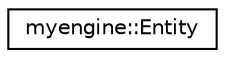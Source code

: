 digraph "Graphical Class Hierarchy"
{
 // LATEX_PDF_SIZE
  edge [fontname="Helvetica",fontsize="10",labelfontname="Helvetica",labelfontsize="10"];
  node [fontname="Helvetica",fontsize="10",shape=record];
  rankdir="LR";
  Node0 [label="myengine::Entity",height=0.2,width=0.4,color="black", fillcolor="white", style="filled",URL="$structmyengine_1_1_entity.html",tooltip=" "];
}
